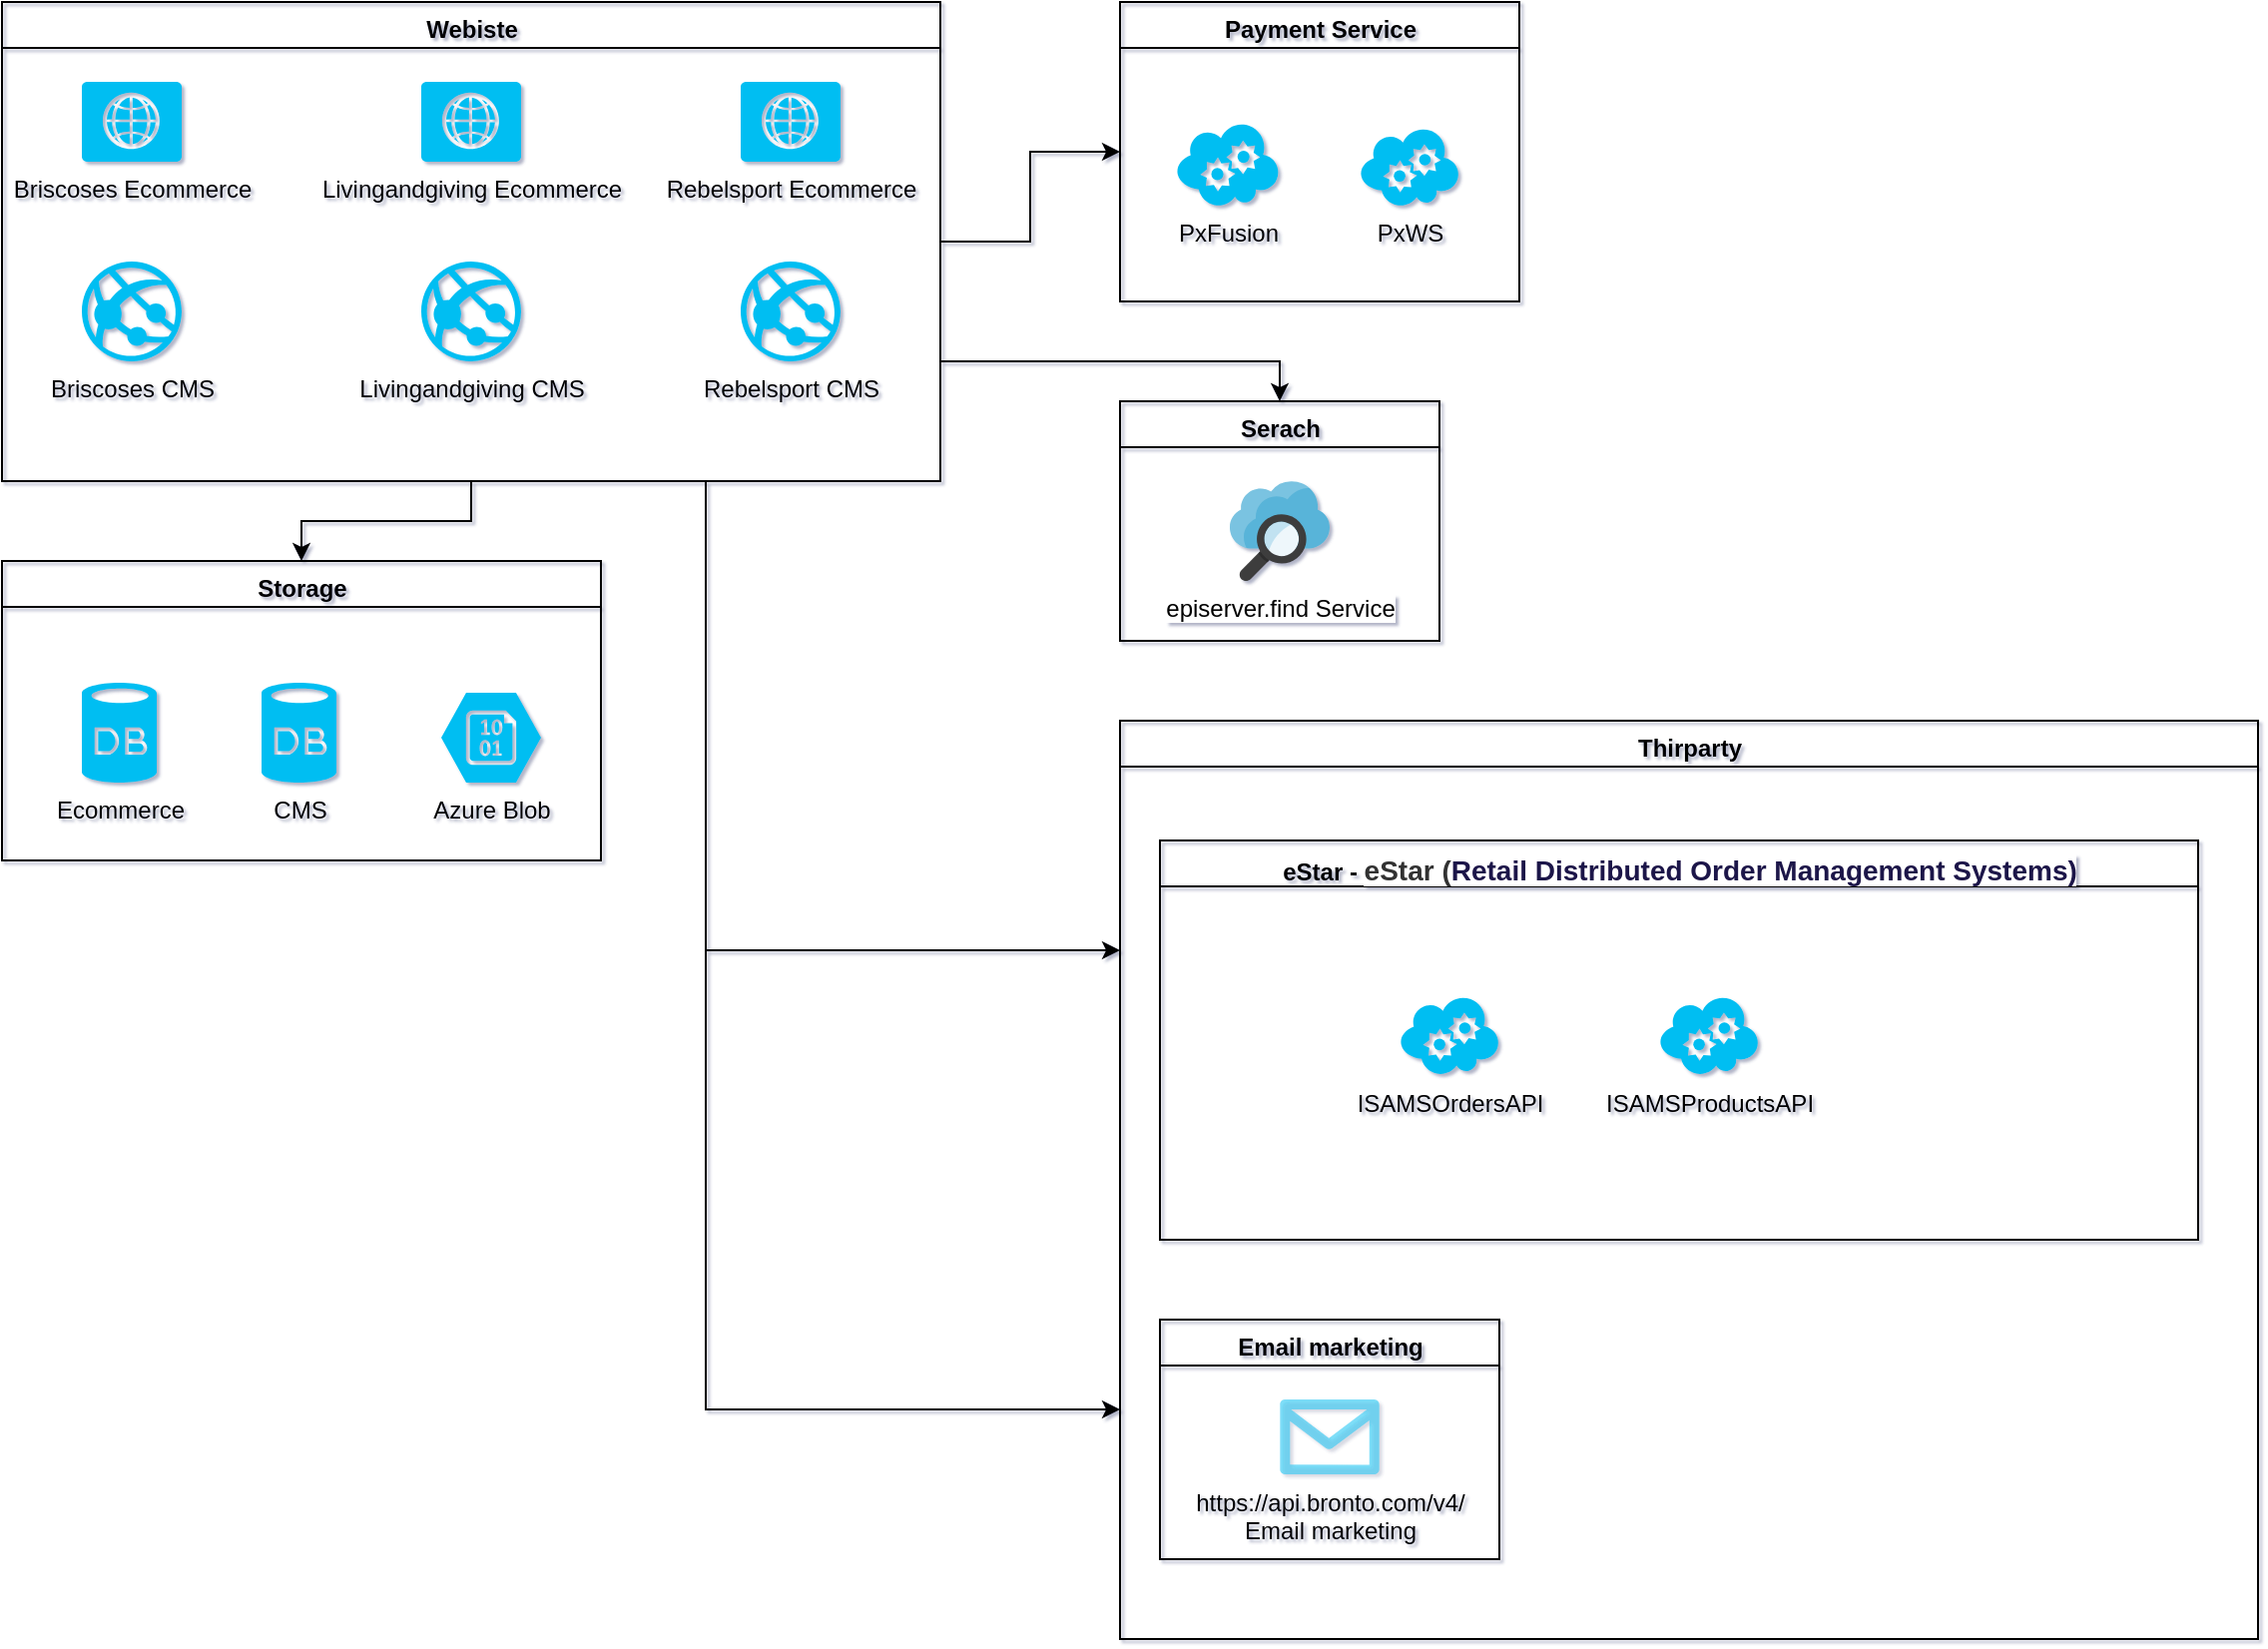 <mxfile version="14.7.4" type="github">
  <diagram id="8NXXmob59QtRcgY4KMK5" name="Page-1">
    <mxGraphModel dx="1360" dy="802" grid="1" gridSize="10" guides="1" tooltips="1" connect="1" arrows="1" fold="1" page="1" pageScale="1" pageWidth="1100" pageHeight="850" background="none" math="0" shadow="1">
      <root>
        <mxCell id="0" />
        <mxCell id="1" parent="0" />
        <mxCell id="svjy5Nk7cUYv0IDBWyBC-33" style="edgeStyle=orthogonalEdgeStyle;rounded=0;orthogonalLoop=1;jettySize=auto;html=1;" edge="1" parent="1" source="svjy5Nk7cUYv0IDBWyBC-22" target="svjy5Nk7cUYv0IDBWyBC-23">
          <mxGeometry relative="1" as="geometry" />
        </mxCell>
        <mxCell id="svjy5Nk7cUYv0IDBWyBC-34" style="edgeStyle=orthogonalEdgeStyle;rounded=0;orthogonalLoop=1;jettySize=auto;html=1;entryX=0;entryY=0.5;entryDx=0;entryDy=0;" edge="1" parent="1" source="svjy5Nk7cUYv0IDBWyBC-22" target="svjy5Nk7cUYv0IDBWyBC-24">
          <mxGeometry relative="1" as="geometry" />
        </mxCell>
        <mxCell id="svjy5Nk7cUYv0IDBWyBC-35" style="edgeStyle=orthogonalEdgeStyle;rounded=0;orthogonalLoop=1;jettySize=auto;html=1;exitX=1;exitY=0.75;exitDx=0;exitDy=0;entryX=0.5;entryY=0;entryDx=0;entryDy=0;" edge="1" parent="1" source="svjy5Nk7cUYv0IDBWyBC-22" target="svjy5Nk7cUYv0IDBWyBC-31">
          <mxGeometry relative="1" as="geometry" />
        </mxCell>
        <mxCell id="svjy5Nk7cUYv0IDBWyBC-36" style="edgeStyle=orthogonalEdgeStyle;rounded=0;orthogonalLoop=1;jettySize=auto;html=1;exitX=0.75;exitY=1;exitDx=0;exitDy=0;entryX=0;entryY=0.25;entryDx=0;entryDy=0;" edge="1" parent="1" source="svjy5Nk7cUYv0IDBWyBC-22" target="svjy5Nk7cUYv0IDBWyBC-26">
          <mxGeometry relative="1" as="geometry" />
        </mxCell>
        <mxCell id="svjy5Nk7cUYv0IDBWyBC-37" style="edgeStyle=orthogonalEdgeStyle;rounded=0;orthogonalLoop=1;jettySize=auto;html=1;exitX=0.75;exitY=1;exitDx=0;exitDy=0;entryX=0;entryY=0.75;entryDx=0;entryDy=0;" edge="1" parent="1" source="svjy5Nk7cUYv0IDBWyBC-22" target="svjy5Nk7cUYv0IDBWyBC-26">
          <mxGeometry relative="1" as="geometry" />
        </mxCell>
        <mxCell id="svjy5Nk7cUYv0IDBWyBC-22" value="Webiste" style="swimlane;shadow=0;strokeColor=#000000;fillColor=none;gradientColor=none;align=center;verticalAlign=top;html=1;" vertex="1" parent="1">
          <mxGeometry x="40" y="40" width="470" height="240" as="geometry" />
        </mxCell>
        <mxCell id="svjy5Nk7cUYv0IDBWyBC-2" value="Briscoses CMS" style="verticalLabelPosition=bottom;html=1;verticalAlign=top;align=center;strokeColor=none;fillColor=#00BEF2;shape=mxgraph.azure.azure_website;pointerEvents=1;" vertex="1" parent="svjy5Nk7cUYv0IDBWyBC-22">
          <mxGeometry x="40" y="130" width="50" height="50" as="geometry" />
        </mxCell>
        <mxCell id="svjy5Nk7cUYv0IDBWyBC-3" value="Briscoses Ecommerce" style="verticalLabelPosition=bottom;html=1;verticalAlign=top;align=center;strokeColor=none;fillColor=#00BEF2;shape=mxgraph.azure.web_role;" vertex="1" parent="svjy5Nk7cUYv0IDBWyBC-22">
          <mxGeometry x="40" y="40" width="50" height="40" as="geometry" />
        </mxCell>
        <mxCell id="svjy5Nk7cUYv0IDBWyBC-4" value="Livingandgiving CMS" style="verticalLabelPosition=bottom;html=1;verticalAlign=top;align=center;strokeColor=none;fillColor=#00BEF2;shape=mxgraph.azure.azure_website;pointerEvents=1;" vertex="1" parent="svjy5Nk7cUYv0IDBWyBC-22">
          <mxGeometry x="210" y="130" width="50" height="50" as="geometry" />
        </mxCell>
        <mxCell id="svjy5Nk7cUYv0IDBWyBC-5" value="Rebelsport&amp;nbsp;Ecommerce" style="verticalLabelPosition=bottom;html=1;verticalAlign=top;align=center;strokeColor=none;fillColor=#00BEF2;shape=mxgraph.azure.web_role;" vertex="1" parent="svjy5Nk7cUYv0IDBWyBC-22">
          <mxGeometry x="370" y="40" width="50" height="40" as="geometry" />
        </mxCell>
        <mxCell id="svjy5Nk7cUYv0IDBWyBC-6" value="Rebelsport CMS" style="verticalLabelPosition=bottom;html=1;verticalAlign=top;align=center;strokeColor=none;fillColor=#00BEF2;shape=mxgraph.azure.azure_website;pointerEvents=1;" vertex="1" parent="svjy5Nk7cUYv0IDBWyBC-22">
          <mxGeometry x="370" y="130" width="50" height="50" as="geometry" />
        </mxCell>
        <mxCell id="svjy5Nk7cUYv0IDBWyBC-7" value="Livingandgiving&amp;nbsp;Ecommerce" style="verticalLabelPosition=bottom;html=1;verticalAlign=top;align=center;strokeColor=none;fillColor=#00BEF2;shape=mxgraph.azure.web_role;" vertex="1" parent="svjy5Nk7cUYv0IDBWyBC-22">
          <mxGeometry x="210" y="40" width="50" height="40" as="geometry" />
        </mxCell>
        <mxCell id="svjy5Nk7cUYv0IDBWyBC-23" value="Storage" style="swimlane;shadow=0;strokeColor=#000000;fillColor=none;gradientColor=none;align=center;verticalAlign=top;html=1;" vertex="1" parent="1">
          <mxGeometry x="40" y="320" width="300" height="150" as="geometry" />
        </mxCell>
        <mxCell id="svjy5Nk7cUYv0IDBWyBC-10" value="Ecommerce" style="verticalLabelPosition=bottom;html=1;verticalAlign=top;align=center;strokeColor=none;fillColor=#00BEF2;shape=mxgraph.azure.database;shadow=0;" vertex="1" parent="svjy5Nk7cUYv0IDBWyBC-23">
          <mxGeometry x="40" y="61" width="37.5" height="50" as="geometry" />
        </mxCell>
        <mxCell id="svjy5Nk7cUYv0IDBWyBC-11" value="CMS" style="verticalLabelPosition=bottom;html=1;verticalAlign=top;align=center;strokeColor=none;fillColor=#00BEF2;shape=mxgraph.azure.database;shadow=0;" vertex="1" parent="svjy5Nk7cUYv0IDBWyBC-23">
          <mxGeometry x="130" y="61" width="37.5" height="50" as="geometry" />
        </mxCell>
        <mxCell id="svjy5Nk7cUYv0IDBWyBC-1" value="Azure Blob" style="verticalLabelPosition=bottom;html=1;verticalAlign=top;align=center;strokeColor=none;fillColor=#00BEF2;shape=mxgraph.azure.storage_blob;" vertex="1" parent="svjy5Nk7cUYv0IDBWyBC-23">
          <mxGeometry x="220" y="66" width="50" height="45" as="geometry" />
        </mxCell>
        <mxCell id="svjy5Nk7cUYv0IDBWyBC-24" value="Payment Service" style="swimlane;shadow=0;strokeColor=#000000;fillColor=none;gradientColor=none;align=center;verticalAlign=top;html=1;startSize=23;" vertex="1" parent="1">
          <mxGeometry x="600" y="40" width="200" height="150" as="geometry" />
        </mxCell>
        <mxCell id="svjy5Nk7cUYv0IDBWyBC-12" value="PxFusion" style="verticalLabelPosition=bottom;html=1;verticalAlign=top;align=center;strokeColor=none;fillColor=#00BEF2;shape=mxgraph.azure.cloud_service;shadow=0;" vertex="1" parent="svjy5Nk7cUYv0IDBWyBC-24">
          <mxGeometry x="27.996" y="59.995" width="51.786" height="42.5" as="geometry" />
        </mxCell>
        <mxCell id="svjy5Nk7cUYv0IDBWyBC-15" value="PxWS" style="verticalLabelPosition=bottom;html=1;verticalAlign=top;align=center;strokeColor=none;fillColor=#00BEF2;shape=mxgraph.azure.cloud_service;shadow=0;" vertex="1" parent="svjy5Nk7cUYv0IDBWyBC-24">
          <mxGeometry x="120" y="62.49" width="50" height="40" as="geometry" />
        </mxCell>
        <mxCell id="svjy5Nk7cUYv0IDBWyBC-26" value="Thirparty" style="swimlane;shadow=0;strokeColor=#000000;fillColor=none;gradientColor=none;align=center;verticalAlign=top;html=1;fontStyle=1" vertex="1" parent="1">
          <mxGeometry x="600" y="400" width="570" height="460" as="geometry" />
        </mxCell>
        <mxCell id="svjy5Nk7cUYv0IDBWyBC-27" value="eStar -&amp;nbsp;&lt;span style=&quot;color: rgb(51 , 51 , 51) ; font-family: &amp;#34;arial&amp;#34; , sans-serif ; font-size: 14px ; text-align: left ; background-color: rgb(255 , 255 , 255)&quot;&gt;eStar (&lt;/span&gt;&lt;span style=&quot;font-family: &amp;#34;arial&amp;#34; , sans-serif ; font-size: 14px ; text-align: left ; background-color: rgb(255 , 255 , 255) ; color: rgb(30 , 21 , 72)&quot;&gt;Retail Distributed Order Management Systems)&lt;/span&gt;" style="swimlane;shadow=0;strokeColor=#000000;fillColor=none;gradientColor=none;align=center;verticalAlign=top;html=1;startSize=23;" vertex="1" parent="svjy5Nk7cUYv0IDBWyBC-26">
          <mxGeometry x="20" y="60" width="520" height="200" as="geometry" />
        </mxCell>
        <mxCell id="svjy5Nk7cUYv0IDBWyBC-17" value="ISAMSOrdersAPI" style="verticalLabelPosition=bottom;html=1;verticalAlign=top;align=center;strokeColor=none;fillColor=#00BEF2;shape=mxgraph.azure.cloud_service;shadow=0;" vertex="1" parent="svjy5Nk7cUYv0IDBWyBC-27">
          <mxGeometry x="120" y="77.5" width="50" height="40" as="geometry" />
        </mxCell>
        <mxCell id="svjy5Nk7cUYv0IDBWyBC-18" value="ISAMSProductsAPI" style="verticalLabelPosition=bottom;html=1;verticalAlign=top;align=center;strokeColor=none;fillColor=#00BEF2;shape=mxgraph.azure.cloud_service;shadow=0;" vertex="1" parent="svjy5Nk7cUYv0IDBWyBC-27">
          <mxGeometry x="250" y="77.5" width="50" height="40" as="geometry" />
        </mxCell>
        <mxCell id="svjy5Nk7cUYv0IDBWyBC-29" value="Email marketing" style="swimlane;shadow=0;strokeColor=#000000;fillColor=none;gradientColor=none;align=center;verticalAlign=top;html=1;" vertex="1" parent="svjy5Nk7cUYv0IDBWyBC-26">
          <mxGeometry x="20" y="300" width="170" height="120" as="geometry" />
        </mxCell>
        <mxCell id="svjy5Nk7cUYv0IDBWyBC-21" value="https://api.bronto.com/v4/&lt;br&gt;Email marketing" style="verticalLabelPosition=bottom;html=1;verticalAlign=top;align=center;strokeColor=none;fillColor=#00BEF2;shape=mxgraph.azure.message;pointerEvents=1;shadow=0;" vertex="1" parent="svjy5Nk7cUYv0IDBWyBC-29">
          <mxGeometry x="60" y="40" width="50" height="37.5" as="geometry" />
        </mxCell>
        <mxCell id="svjy5Nk7cUYv0IDBWyBC-31" value="Serach" style="swimlane;shadow=0;strokeColor=#000000;fillColor=none;gradientColor=none;align=center;verticalAlign=top;html=1;" vertex="1" parent="1">
          <mxGeometry x="600" y="240" width="160" height="120" as="geometry" />
        </mxCell>
        <mxCell id="svjy5Nk7cUYv0IDBWyBC-32" value="episerver.find Service" style="aspect=fixed;html=1;points=[];align=center;image;fontSize=12;image=img/lib/mscae/Search.svg;shadow=0;strokeColor=#000000;fillColor=none;gradientColor=none;" vertex="1" parent="svjy5Nk7cUYv0IDBWyBC-31">
          <mxGeometry x="55" y="40" width="50" height="50" as="geometry" />
        </mxCell>
      </root>
    </mxGraphModel>
  </diagram>
</mxfile>

